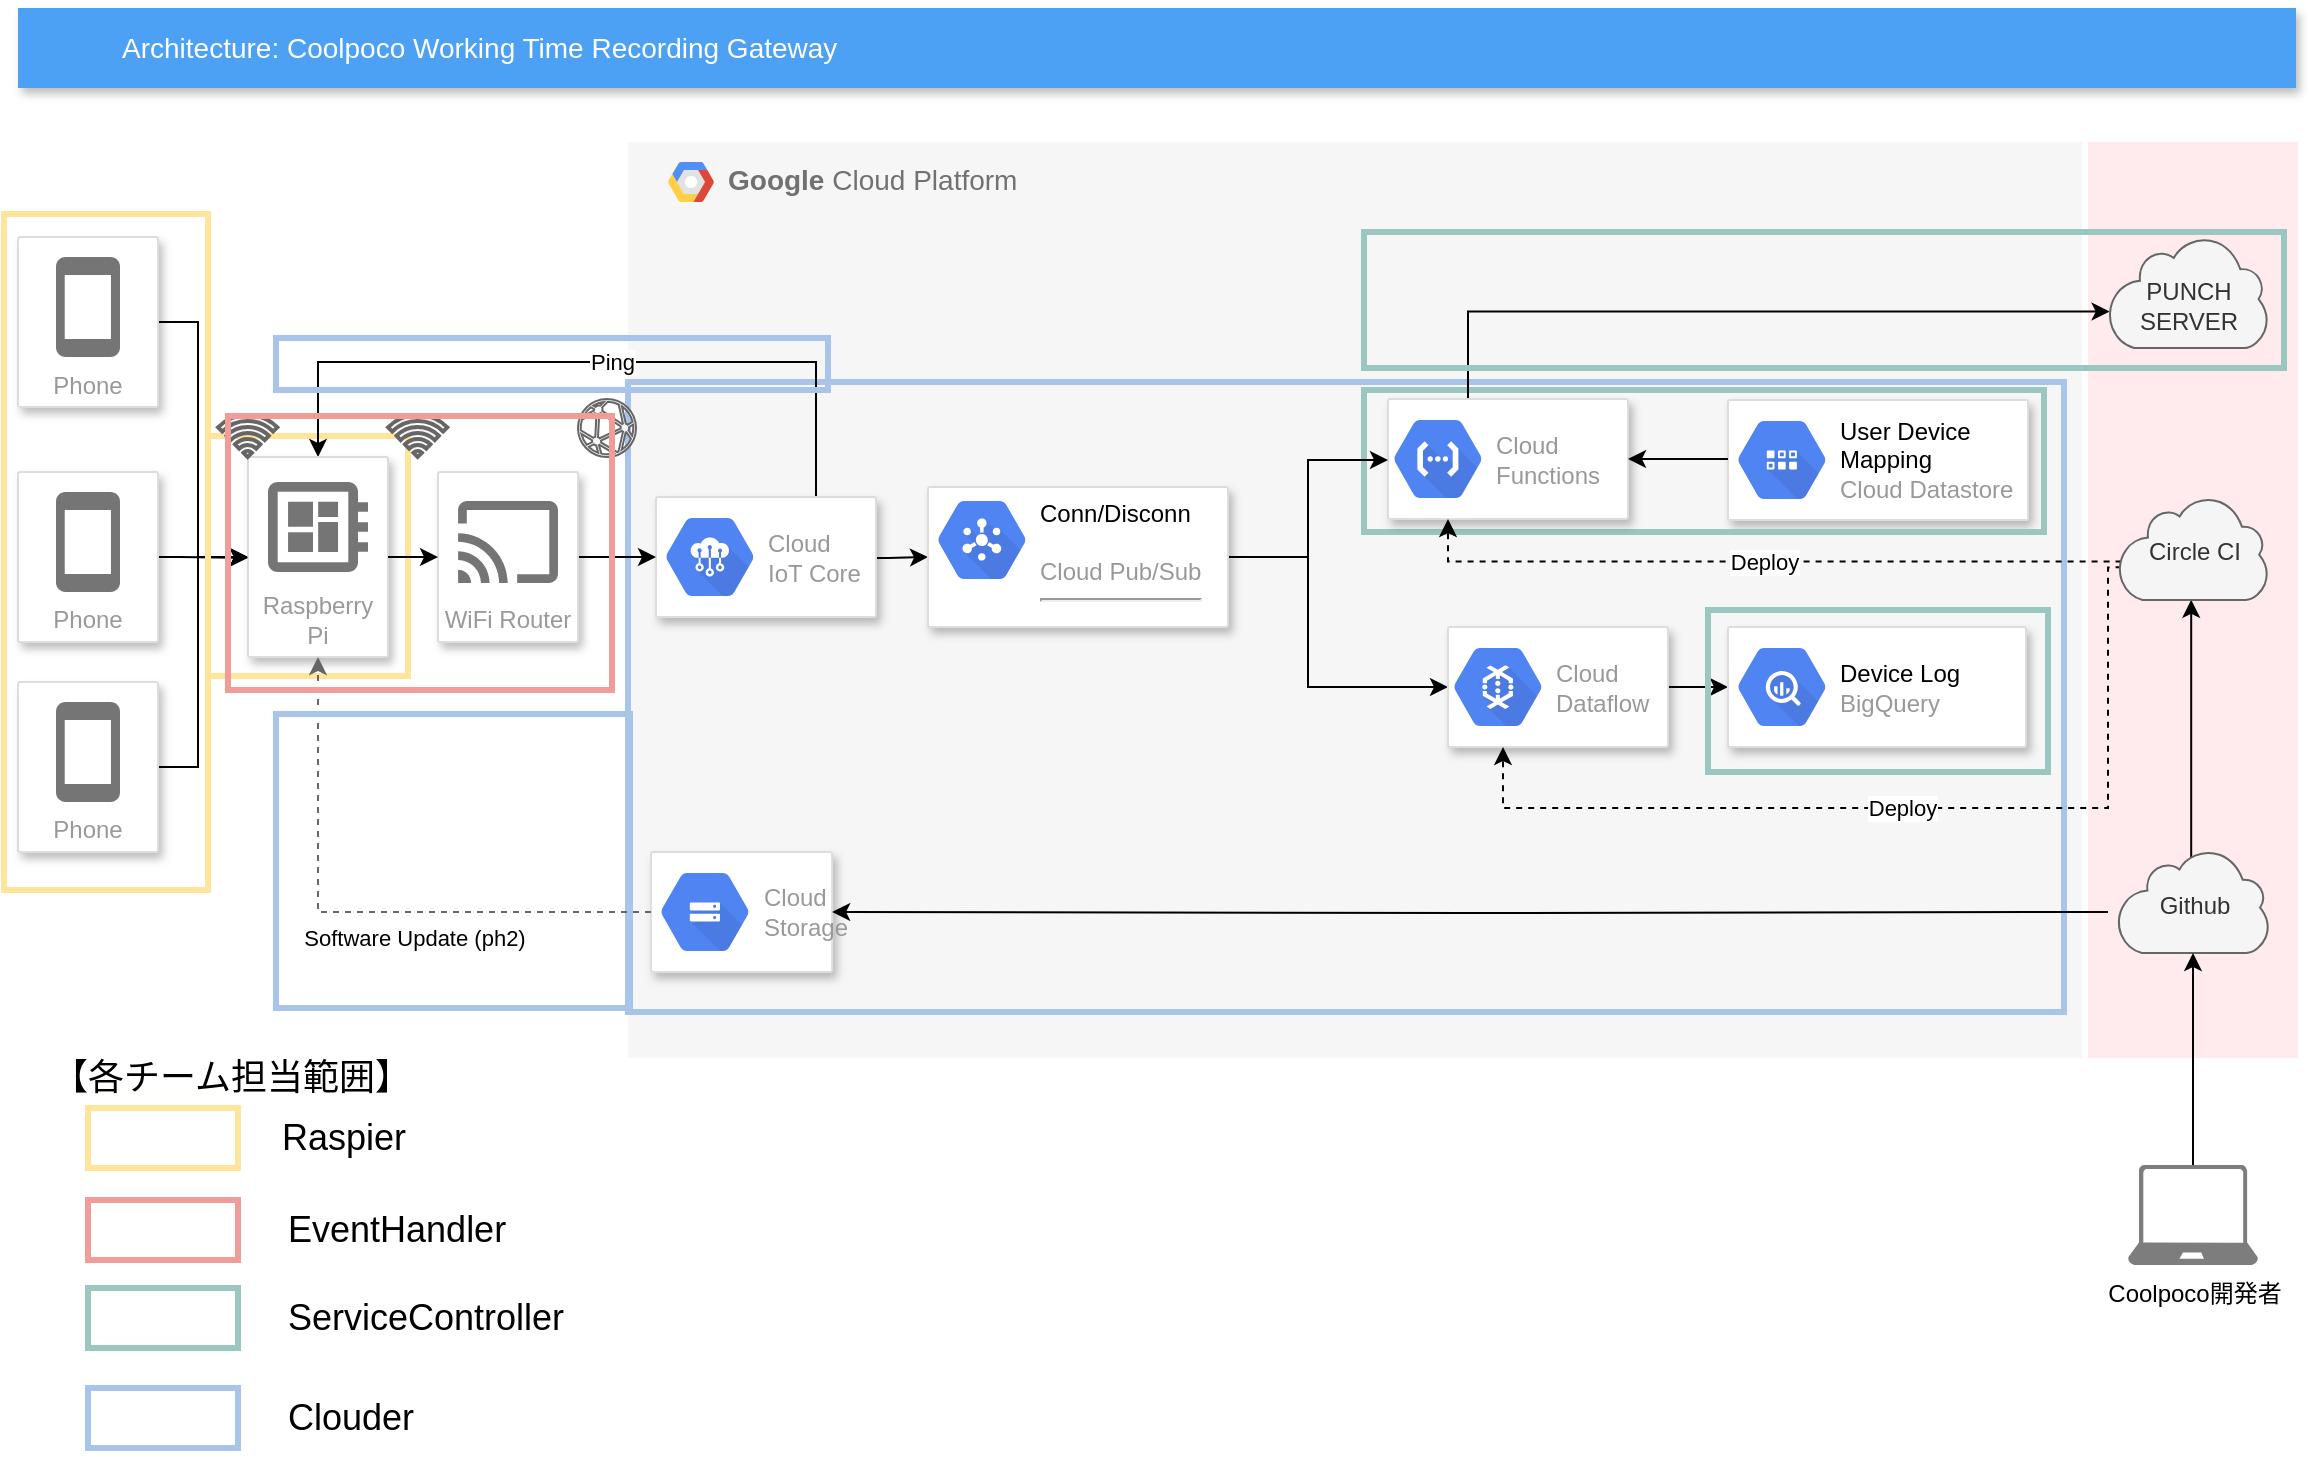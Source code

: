 <mxfile version="10.6.2" type="device"><diagram id="f106602c-feb2-e66a-4537-3a34d633f6aa" name="Page-1"><mxGraphModel dx="1403" dy="775" grid="1" gridSize="10" guides="1" tooltips="1" connect="1" arrows="1" fold="1" page="1" pageScale="1" pageWidth="1169" pageHeight="827" background="#ffffff" math="0" shadow="0"><root><mxCell id="0"/><mxCell id="1" parent="0"/><mxCell id="97kmWNiYN19dNyCr_Rys-19" value="" style="rounded=0;whiteSpace=wrap;html=1;fillColor=none;strokeColor=#FFE599;strokeWidth=3;" parent="1" vertex="1"><mxGeometry x="110" y="234" width="100" height="120" as="geometry"/></mxCell><mxCell id="jq4zs0npzJYL911tRz7g-568" value="&lt;br&gt;&lt;br&gt;" style="points=[[0,0,0],[0.25,0,0],[0.5,0,0],[0.75,0,0],[1,0,0],[1,0.25,0],[1,0.5,0],[1,0.75,0],[1,1,0],[0.75,1,0],[0.5,1,0],[0.25,1,0],[0,1,0],[0,0.75,0],[0,0.5,0],[0,0.25,0]];rounded=1;absoluteArcSize=1;arcSize=2;html=1;strokeColor=none;gradientColor=none;shadow=0;dashed=0;fontSize=12;fontColor=#9E9E9E;align=left;verticalAlign=top;spacing=10;spacingTop=-4;fillColor=#FFEBEE;" parent="1" vertex="1"><mxGeometry x="1050" y="87" width="105" height="458" as="geometry"/></mxCell><mxCell id="14" value="&lt;b&gt;Google &lt;/b&gt;Cloud Platform" style="fillColor=#F6F6F6;strokeColor=none;shadow=0;gradientColor=none;fontSize=14;align=left;spacing=10;fontColor=#717171;9E9E9E;verticalAlign=top;spacingTop=-4;fontStyle=0;spacingLeft=40;html=1;" parent="1" vertex="1"><mxGeometry x="320" y="87" width="727" height="458" as="geometry"/></mxCell><mxCell id="15" value="" style="shape=mxgraph.gcp2.google_cloud_platform;fillColor=#F6F6F6;strokeColor=none;shadow=0;gradientColor=none;" parent="14" vertex="1"><mxGeometry width="23" height="20" relative="1" as="geometry"><mxPoint x="20" y="10" as="offset"/></mxGeometry></mxCell><mxCell id="jq4zs0npzJYL911tRz7g-560" value="" style="strokeColor=#dddddd;fillColor=#ffffff;shadow=1;strokeWidth=1;rounded=1;absoluteArcSize=1;arcSize=2;" parent="14" vertex="1"><mxGeometry x="11.525" y="355" width="90.551" height="60" as="geometry"/></mxCell><mxCell id="jq4zs0npzJYL911tRz7g-561" value="Cloud&#10;Storage" style="dashed=0;connectable=0;html=1;fillColor=#5184F3;strokeColor=none;shape=mxgraph.gcp2.cloud_storage;part=1;labelPosition=right;verticalLabelPosition=middle;align=left;verticalAlign=middle;spacingLeft=5;fontColor=#999999;fontSize=12;" parent="jq4zs0npzJYL911tRz7g-560" vertex="1"><mxGeometry y="0.5" width="44" height="39" relative="1" as="geometry"><mxPoint x="5" y="-19.5" as="offset"/></mxGeometry></mxCell><mxCell id="jq4zs0npzJYL911tRz7g-588" value="" style="strokeColor=#dddddd;fillColor=#ffffff;shadow=1;strokeWidth=1;rounded=1;absoluteArcSize=1;arcSize=2;" parent="14" vertex="1"><mxGeometry x="550" y="129" width="150" height="60" as="geometry"/></mxCell><mxCell id="jq4zs0npzJYL911tRz7g-589" value="&lt;font color=&quot;#000000&quot;&gt;User Device&lt;br&gt;Mapping&lt;/font&gt;&lt;br&gt;Cloud Datastore" style="dashed=0;connectable=0;html=1;fillColor=#5184F3;strokeColor=none;shape=mxgraph.gcp2.cloud_datastore;part=1;labelPosition=right;verticalLabelPosition=middle;align=left;verticalAlign=middle;spacingLeft=5;fontColor=#999999;fontSize=12;" parent="jq4zs0npzJYL911tRz7g-588" vertex="1"><mxGeometry y="0.5" width="44" height="39" relative="1" as="geometry"><mxPoint x="5" y="-19.5" as="offset"/></mxGeometry></mxCell><mxCell id="97kmWNiYN19dNyCr_Rys-21" value="" style="rounded=0;whiteSpace=wrap;html=1;fillColor=none;strokeColor=#9AC7BF;strokeWidth=3;" parent="14" vertex="1"><mxGeometry x="368" y="124" width="340" height="71" as="geometry"/></mxCell><mxCell id="97kmWNiYN19dNyCr_Rys-22" value="" style="rounded=0;whiteSpace=wrap;html=1;fillColor=none;strokeColor=#A9C4EB;strokeWidth=3;" parent="14" vertex="1"><mxGeometry y="120" width="718" height="315" as="geometry"/></mxCell><mxCell id="2" value="Architecture: Coolpoco Working Time Recording Gateway" style="fillColor=#4DA1F5;strokeColor=none;shadow=1;gradientColor=none;fontSize=14;align=left;spacingLeft=50;fontColor=#ffffff;html=1;" parent="1" vertex="1"><mxGeometry x="15" y="20" width="1139" height="40" as="geometry"/></mxCell><mxCell id="jq4zs0npzJYL911tRz7g-537" style="edgeStyle=orthogonalEdgeStyle;rounded=0;orthogonalLoop=1;jettySize=auto;html=1;exitX=1;exitY=0.5;exitDx=0;exitDy=0;entryX=0;entryY=0.5;entryDx=0;entryDy=0;" parent="1" target="jq4zs0npzJYL911tRz7g-524" edge="1"><mxGeometry relative="1" as="geometry"><mxPoint x="410" y="295" as="sourcePoint"/><Array as="points"><mxPoint x="450" y="295"/></Array></mxGeometry></mxCell><mxCell id="jq4zs0npzJYL911tRz7g-554" value="Ping&lt;br&gt;" style="edgeStyle=orthogonalEdgeStyle;rounded=0;orthogonalLoop=1;jettySize=auto;html=1;strokeWidth=1;exitX=0.5;exitY=0;exitDx=0;exitDy=0;entryX=0.5;entryY=0;entryDx=0;entryDy=0;" parent="1" source="jq4zs0npzJYL911tRz7g-516" target="jq4zs0npzJYL911tRz7g-522" edge="1"><mxGeometry relative="1" as="geometry"><mxPoint x="139" y="245" as="targetPoint"/><Array as="points"><mxPoint x="414" y="265"/><mxPoint x="414" y="197"/><mxPoint x="165" y="197"/></Array></mxGeometry></mxCell><mxCell id="jq4zs0npzJYL911tRz7g-516" value="" style="strokeColor=#dddddd;fillColor=#ffffff;shadow=1;strokeWidth=1;rounded=1;absoluteArcSize=1;arcSize=2;" parent="1" vertex="1"><mxGeometry x="334" y="264.5" width="110" height="60" as="geometry"/></mxCell><mxCell id="jq4zs0npzJYL911tRz7g-517" value="Cloud&#10;IoT Core" style="dashed=0;connectable=0;html=1;fillColor=#5184F3;strokeColor=none;shape=mxgraph.gcp2.cloud_iot_core;part=1;labelPosition=right;verticalLabelPosition=middle;align=left;verticalAlign=middle;spacingLeft=5;fontColor=#999999;fontSize=12;" parent="jq4zs0npzJYL911tRz7g-516" vertex="1"><mxGeometry y="0.5" width="44" height="39" relative="1" as="geometry"><mxPoint x="5" y="-19.5" as="offset"/></mxGeometry></mxCell><mxCell id="jq4zs0npzJYL911tRz7g-593" style="edgeStyle=orthogonalEdgeStyle;rounded=0;orthogonalLoop=1;jettySize=auto;html=1;entryX=0.01;entryY=0.675;entryDx=0;entryDy=0;startArrow=none;startFill=0;endArrow=classic;endFill=1;strokeColor=#000000;strokeWidth=1;entryPerimeter=0;" parent="1" source="jq4zs0npzJYL911tRz7g-518" target="jq4zs0npzJYL911tRz7g-555" edge="1"><mxGeometry relative="1" as="geometry"><mxPoint x="760" y="159" as="targetPoint"/><Array as="points"><mxPoint x="740" y="172"/></Array></mxGeometry></mxCell><mxCell id="jq4zs0npzJYL911tRz7g-518" value="" style="strokeColor=#dddddd;fillColor=#ffffff;shadow=1;strokeWidth=1;rounded=1;absoluteArcSize=1;arcSize=2;" parent="1" vertex="1"><mxGeometry x="700" y="215.5" width="120" height="60" as="geometry"/></mxCell><mxCell id="jq4zs0npzJYL911tRz7g-519" value="Cloud&#10;Functions" style="dashed=0;connectable=0;html=1;fillColor=#5184F3;strokeColor=none;shape=mxgraph.gcp2.cloud_functions;part=1;labelPosition=right;verticalLabelPosition=middle;align=left;verticalAlign=middle;spacingLeft=5;fontColor=#999999;fontSize=12;" parent="jq4zs0npzJYL911tRz7g-518" vertex="1"><mxGeometry y="0.5" width="44" height="39" relative="1" as="geometry"><mxPoint x="3" y="-19.5" as="offset"/></mxGeometry></mxCell><mxCell id="jq4zs0npzJYL911tRz7g-532" style="edgeStyle=orthogonalEdgeStyle;rounded=0;orthogonalLoop=1;jettySize=auto;html=1;exitX=1;exitY=0.5;exitDx=0;exitDy=0;strokeWidth=1;entryX=0;entryY=0.5;entryDx=0;entryDy=0;" parent="1" source="jq4zs0npzJYL911tRz7g-520" target="jq4zs0npzJYL911tRz7g-522" edge="1"><mxGeometry relative="1" as="geometry"><mxPoint x="130" y="295" as="targetPoint"/><Array as="points"><mxPoint x="105" y="177"/><mxPoint x="105" y="295"/></Array></mxGeometry></mxCell><mxCell id="jq4zs0npzJYL911tRz7g-520" value="Phone" style="strokeColor=#dddddd;fillColor=#ffffff;shadow=1;strokeWidth=1;rounded=1;absoluteArcSize=1;arcSize=2;labelPosition=center;verticalLabelPosition=middle;align=center;verticalAlign=bottom;spacingLeft=0;fontColor=#999999;fontSize=12;whiteSpace=wrap;spacingBottom=2;" parent="1" vertex="1"><mxGeometry x="15" y="134.5" width="70" height="85" as="geometry"/></mxCell><mxCell id="jq4zs0npzJYL911tRz7g-521" value="" style="dashed=0;connectable=0;html=1;fillColor=#757575;strokeColor=none;shape=mxgraph.gcp2.phone;part=1;" parent="jq4zs0npzJYL911tRz7g-520" vertex="1"><mxGeometry x="0.5" width="32" height="50" relative="1" as="geometry"><mxPoint x="-16" y="10" as="offset"/></mxGeometry></mxCell><mxCell id="jq4zs0npzJYL911tRz7g-536" value="&lt;br&gt;&lt;br&gt;" style="edgeStyle=orthogonalEdgeStyle;rounded=0;orthogonalLoop=1;jettySize=auto;html=1;exitX=1;exitY=0.5;exitDx=0;exitDy=0;entryX=0;entryY=0.5;entryDx=0;entryDy=0;" parent="1" source="jq4zs0npzJYL911tRz7g-579" target="jq4zs0npzJYL911tRz7g-516" edge="1"><mxGeometry relative="1" as="geometry"/></mxCell><mxCell id="jq4zs0npzJYL911tRz7g-522" value="Raspberry Pi" style="strokeColor=#dddddd;fillColor=#ffffff;shadow=1;strokeWidth=1;rounded=1;absoluteArcSize=1;arcSize=2;labelPosition=center;verticalLabelPosition=middle;align=center;verticalAlign=bottom;spacingLeft=0;fontColor=#999999;fontSize=12;whiteSpace=wrap;spacingBottom=2;" parent="1" vertex="1"><mxGeometry x="130" y="244.5" width="70" height="100" as="geometry"/></mxCell><mxCell id="jq4zs0npzJYL911tRz7g-523" value="" style="dashed=0;connectable=0;html=1;fillColor=#757575;strokeColor=none;shape=mxgraph.gcp2.circuit_board;part=1;" parent="jq4zs0npzJYL911tRz7g-522" vertex="1"><mxGeometry x="0.5" width="50" height="45" relative="1" as="geometry"><mxPoint x="-25" y="12.5" as="offset"/></mxGeometry></mxCell><mxCell id="jq4zs0npzJYL911tRz7g-538" style="edgeStyle=orthogonalEdgeStyle;rounded=0;orthogonalLoop=1;jettySize=auto;html=1;exitX=1;exitY=0.5;exitDx=0;exitDy=0;" parent="1" source="jq4zs0npzJYL911tRz7g-524" target="jq4zs0npzJYL911tRz7g-518" edge="1"><mxGeometry relative="1" as="geometry"><mxPoint x="666" y="235" as="targetPoint"/><Array as="points"><mxPoint x="660" y="294"/><mxPoint x="660" y="246"/></Array></mxGeometry></mxCell><mxCell id="jq4zs0npzJYL911tRz7g-539" style="edgeStyle=orthogonalEdgeStyle;rounded=0;orthogonalLoop=1;jettySize=auto;html=1;exitX=1;exitY=0.5;exitDx=0;exitDy=0;entryX=0;entryY=0.5;entryDx=0;entryDy=0;" parent="1" source="jq4zs0npzJYL911tRz7g-524" target="jq4zs0npzJYL911tRz7g-526" edge="1"><mxGeometry relative="1" as="geometry"><mxPoint x="666" y="345" as="targetPoint"/><Array as="points"><mxPoint x="620" y="294"/><mxPoint x="660" y="294"/><mxPoint x="660" y="360"/></Array></mxGeometry></mxCell><mxCell id="jq4zs0npzJYL911tRz7g-524" value="" style="strokeColor=#dddddd;fillColor=#ffffff;shadow=1;strokeWidth=1;rounded=1;absoluteArcSize=1;arcSize=2;" parent="1" vertex="1"><mxGeometry x="470" y="259.5" width="150" height="70" as="geometry"/></mxCell><mxCell id="jq4zs0npzJYL911tRz7g-525" value="&lt;font color=&quot;#000000&quot;&gt;Conn/Disconn&lt;br&gt;&lt;/font&gt;&lt;br&gt;Cloud Pub/Sub&lt;hr&gt;" style="dashed=0;connectable=0;html=1;fillColor=#5184F3;strokeColor=none;shape=mxgraph.gcp2.cloud_pubsub;part=1;labelPosition=right;verticalLabelPosition=middle;align=left;verticalAlign=top;spacingLeft=5;fontColor=#999999;fontSize=12;spacingTop=-8;" parent="jq4zs0npzJYL911tRz7g-524" vertex="1"><mxGeometry width="44" height="39" relative="1" as="geometry"><mxPoint x="5" y="7" as="offset"/></mxGeometry></mxCell><mxCell id="jq4zs0npzJYL911tRz7g-548" style="edgeStyle=orthogonalEdgeStyle;rounded=0;orthogonalLoop=1;jettySize=auto;html=1;exitX=1;exitY=0.5;exitDx=0;exitDy=0;entryX=0;entryY=0.5;entryDx=0;entryDy=0;" parent="1" source="jq4zs0npzJYL911tRz7g-526" target="jq4zs0npzJYL911tRz7g-541" edge="1"><mxGeometry relative="1" as="geometry"/></mxCell><mxCell id="jq4zs0npzJYL911tRz7g-526" value="" style="strokeColor=#dddddd;fillColor=#ffffff;shadow=1;strokeWidth=1;rounded=1;absoluteArcSize=1;arcSize=2;" parent="1" vertex="1"><mxGeometry x="730" y="329.5" width="110" height="60" as="geometry"/></mxCell><mxCell id="jq4zs0npzJYL911tRz7g-527" value="Cloud&#10;Dataflow" style="dashed=0;connectable=0;html=1;fillColor=#5184F3;strokeColor=none;shape=mxgraph.gcp2.cloud_dataflow;part=1;labelPosition=right;verticalLabelPosition=middle;align=left;verticalAlign=middle;spacingLeft=5;fontColor=#999999;fontSize=12;" parent="jq4zs0npzJYL911tRz7g-526" vertex="1"><mxGeometry y="0.5" width="44" height="39" relative="1" as="geometry"><mxPoint x="3" y="-19.5" as="offset"/></mxGeometry></mxCell><mxCell id="jq4zs0npzJYL911tRz7g-534" style="edgeStyle=orthogonalEdgeStyle;rounded=0;orthogonalLoop=1;jettySize=auto;html=1;exitX=1;exitY=0.5;exitDx=0;exitDy=0;" parent="1" source="jq4zs0npzJYL911tRz7g-528" edge="1"><mxGeometry relative="1" as="geometry"><mxPoint x="130" y="295" as="targetPoint"/><Array as="points"><mxPoint x="96" y="295"/></Array></mxGeometry></mxCell><mxCell id="jq4zs0npzJYL911tRz7g-528" value="Phone" style="strokeColor=#dddddd;fillColor=#ffffff;shadow=1;strokeWidth=1;rounded=1;absoluteArcSize=1;arcSize=2;labelPosition=center;verticalLabelPosition=middle;align=center;verticalAlign=bottom;spacingLeft=0;fontColor=#999999;fontSize=12;whiteSpace=wrap;spacingBottom=2;" parent="1" vertex="1"><mxGeometry x="15" y="252" width="70" height="85" as="geometry"/></mxCell><mxCell id="jq4zs0npzJYL911tRz7g-529" value="" style="dashed=0;connectable=0;html=1;fillColor=#757575;strokeColor=none;shape=mxgraph.gcp2.phone;part=1;" parent="jq4zs0npzJYL911tRz7g-528" vertex="1"><mxGeometry x="0.5" width="32" height="50" relative="1" as="geometry"><mxPoint x="-16" y="10" as="offset"/></mxGeometry></mxCell><mxCell id="jq4zs0npzJYL911tRz7g-585" style="edgeStyle=orthogonalEdgeStyle;rounded=0;orthogonalLoop=1;jettySize=auto;html=1;exitX=1;exitY=0.5;exitDx=0;exitDy=0;entryX=0;entryY=0.5;entryDx=0;entryDy=0;startArrow=none;startFill=0;endArrow=classic;endFill=1;strokeColor=#000000;strokeWidth=1;" parent="1" source="jq4zs0npzJYL911tRz7g-530" target="jq4zs0npzJYL911tRz7g-522" edge="1"><mxGeometry relative="1" as="geometry"><Array as="points"><mxPoint x="105" y="400"/><mxPoint x="105" y="295"/></Array></mxGeometry></mxCell><mxCell id="jq4zs0npzJYL911tRz7g-530" value="Phone" style="strokeColor=#dddddd;fillColor=#ffffff;shadow=1;strokeWidth=1;rounded=1;absoluteArcSize=1;arcSize=2;labelPosition=center;verticalLabelPosition=middle;align=center;verticalAlign=bottom;spacingLeft=0;fontColor=#999999;fontSize=12;whiteSpace=wrap;spacingBottom=2;" parent="1" vertex="1"><mxGeometry x="15" y="357" width="70" height="85" as="geometry"/></mxCell><mxCell id="jq4zs0npzJYL911tRz7g-531" value="" style="dashed=0;connectable=0;html=1;fillColor=#757575;strokeColor=none;shape=mxgraph.gcp2.phone;part=1;" parent="jq4zs0npzJYL911tRz7g-530" vertex="1"><mxGeometry x="0.5" width="32" height="50" relative="1" as="geometry"><mxPoint x="-16" y="10" as="offset"/></mxGeometry></mxCell><mxCell id="jq4zs0npzJYL911tRz7g-541" value="" style="strokeColor=#dddddd;fillColor=#ffffff;shadow=1;strokeWidth=1;rounded=1;absoluteArcSize=1;arcSize=2;" parent="1" vertex="1"><mxGeometry x="870" y="329.5" width="149" height="60" as="geometry"/></mxCell><mxCell id="jq4zs0npzJYL911tRz7g-542" value="&lt;font color=&quot;#000000&quot;&gt;Device Log&lt;/font&gt;&lt;br&gt;BigQuery" style="dashed=0;connectable=0;html=1;fillColor=#5184F3;strokeColor=none;shape=mxgraph.gcp2.bigquery;part=1;labelPosition=right;verticalLabelPosition=middle;align=left;verticalAlign=middle;spacingLeft=5;fontColor=#999999;fontSize=12;" parent="jq4zs0npzJYL911tRz7g-541" vertex="1"><mxGeometry y="0.5" width="44" height="39" relative="1" as="geometry"><mxPoint x="5" y="-19.5" as="offset"/></mxGeometry></mxCell><mxCell id="jq4zs0npzJYL911tRz7g-555" value="&lt;br&gt;PUNCH &lt;br&gt;SERVER&lt;br&gt;" style="html=1;aspect=fixed;strokeColor=#666666;shadow=0;align=center;verticalAlign=top;fillColor=#f5f5f5;shape=mxgraph.gcp2.cloud;fontColor=#333333;" parent="1" vertex="1"><mxGeometry x="1060" y="134" width="80" height="56" as="geometry"/></mxCell><mxCell id="jq4zs0npzJYL911tRz7g-563" style="edgeStyle=orthogonalEdgeStyle;rounded=0;orthogonalLoop=1;jettySize=auto;html=1;strokeWidth=1;entryX=0.488;entryY=0.998;entryDx=0;entryDy=0;entryPerimeter=0;exitX=0.488;exitY=0.113;exitDx=0;exitDy=0;exitPerimeter=0;" parent="1" source="jq4zs0npzJYL911tRz7g-557" target="MeuYyhPHOsO2KWng7fPO-15" edge="1"><mxGeometry relative="1" as="geometry"><mxPoint x="1230" y="360" as="targetPoint"/></mxGeometry></mxCell><mxCell id="jq4zs0npzJYL911tRz7g-557" value="&lt;br&gt;Github&lt;br&gt;" style="html=1;aspect=fixed;strokeColor=#666666;shadow=0;align=center;verticalAlign=top;fillColor=#f5f5f5;shape=mxgraph.gcp2.cloud;fontColor=#333333;" parent="1" vertex="1"><mxGeometry x="1064.5" y="440.5" width="76" height="52" as="geometry"/></mxCell><mxCell id="jq4zs0npzJYL911tRz7g-564" value="Software Update (ph2)" style="edgeStyle=orthogonalEdgeStyle;rounded=0;orthogonalLoop=1;jettySize=auto;html=1;entryX=0.5;entryY=1;entryDx=0;entryDy=0;strokeWidth=1;fillColor=#f5f5f5;strokeColor=#666666;dashed=1;" parent="1" source="jq4zs0npzJYL911tRz7g-560" target="jq4zs0npzJYL911tRz7g-522" edge="1"><mxGeometry x="-0.192" y="13" relative="1" as="geometry"><mxPoint as="offset"/></mxGeometry></mxCell><mxCell id="jq4zs0npzJYL911tRz7g-566" value="Deploy" style="edgeStyle=orthogonalEdgeStyle;rounded=0;orthogonalLoop=1;jettySize=auto;html=1;strokeColor=#000000;strokeWidth=1;dashed=1;entryX=0.25;entryY=1;entryDx=0;entryDy=0;exitX=0.024;exitY=0.686;exitDx=0;exitDy=0;exitPerimeter=0;" parent="1" source="MeuYyhPHOsO2KWng7fPO-15" edge="1" target="jq4zs0npzJYL911tRz7g-526"><mxGeometry relative="1" as="geometry"><mxPoint x="740" y="390" as="targetPoint"/><Array as="points"><mxPoint x="1060" y="300"/><mxPoint x="1060" y="420"/><mxPoint x="758" y="420"/></Array><mxPoint x="1070" y="320" as="sourcePoint"/></mxGeometry></mxCell><mxCell id="jq4zs0npzJYL911tRz7g-567" value="Deploy" style="edgeStyle=orthogonalEdgeStyle;rounded=0;orthogonalLoop=1;jettySize=auto;html=1;strokeColor=#000000;strokeWidth=1;dashed=1;entryX=0.25;entryY=1;entryDx=0;entryDy=0;exitX=0.024;exitY=0.631;exitDx=0;exitDy=0;exitPerimeter=0;" parent="1" source="MeuYyhPHOsO2KWng7fPO-15" target="jq4zs0npzJYL911tRz7g-518" edge="1"><mxGeometry relative="1" as="geometry"><mxPoint x="710" y="265" as="targetPoint"/><Array as="points"><mxPoint x="730" y="297"/></Array><mxPoint x="544.941" y="442" as="sourcePoint"/></mxGeometry></mxCell><mxCell id="MeuYyhPHOsO2KWng7fPO-18" style="edgeStyle=orthogonalEdgeStyle;rounded=0;orthogonalLoop=1;jettySize=auto;html=1;exitX=0.5;exitY=0;exitDx=0;exitDy=0;exitPerimeter=0;" parent="1" source="jq4zs0npzJYL911tRz7g-574" target="jq4zs0npzJYL911tRz7g-557" edge="1"><mxGeometry relative="1" as="geometry"/></mxCell><mxCell id="jq4zs0npzJYL911tRz7g-574" value="Coolpoco開発者" style="shadow=0;dashed=0;html=1;strokeColor=none;labelPosition=center;verticalLabelPosition=bottom;verticalAlign=top;align=center;shape=mxgraph.azure.laptop;fillColor=#7D7D7D;" parent="1" vertex="1"><mxGeometry x="1070" y="598.5" width="65" height="50" as="geometry"/></mxCell><mxCell id="jq4zs0npzJYL911tRz7g-575" value="" style="html=1;verticalLabelPosition=bottom;align=center;labelBackgroundColor=#ffffff;verticalAlign=top;strokeWidth=2;strokeColor=#666666;fillColor=#f5f5f5;shadow=0;dashed=0;shape=mxgraph.ios7.icons.wifi;fontColor=#333333;" parent="1" vertex="1"><mxGeometry x="115" y="223.5" width="29.7" height="21" as="geometry"/></mxCell><mxCell id="jq4zs0npzJYL911tRz7g-576" value="" style="html=1;verticalLabelPosition=bottom;align=center;labelBackgroundColor=#ffffff;verticalAlign=top;strokeWidth=2;strokeColor=#666666;fillColor=#f5f5f5;shadow=0;dashed=0;shape=mxgraph.ios7.icons.wifi;fontColor=#333333;" parent="1" vertex="1"><mxGeometry x="200" y="223.5" width="29.7" height="21" as="geometry"/></mxCell><mxCell id="jq4zs0npzJYL911tRz7g-579" value="WiFi Router" style="strokeColor=#dddddd;fillColor=#ffffff;shadow=1;strokeWidth=1;rounded=1;absoluteArcSize=1;arcSize=2;labelPosition=center;verticalLabelPosition=middle;align=center;verticalAlign=bottom;spacingLeft=0;fontColor=#999999;fontSize=12;whiteSpace=wrap;spacingBottom=2;" parent="1" vertex="1"><mxGeometry x="225" y="252" width="70" height="85" as="geometry"/></mxCell><mxCell id="jq4zs0npzJYL911tRz7g-580" value="" style="dashed=0;connectable=0;html=1;fillColor=#757575;strokeColor=none;shape=mxgraph.gcp2.stream;part=1;" parent="jq4zs0npzJYL911tRz7g-579" vertex="1"><mxGeometry x="0.5" width="50" height="41" relative="1" as="geometry"><mxPoint x="-25" y="14.5" as="offset"/></mxGeometry></mxCell><mxCell id="jq4zs0npzJYL911tRz7g-581" value="" style="edgeStyle=orthogonalEdgeStyle;rounded=0;orthogonalLoop=1;jettySize=auto;html=1;exitX=1;exitY=0.5;exitDx=0;exitDy=0;entryX=0;entryY=0.5;entryDx=0;entryDy=0;" parent="1" source="jq4zs0npzJYL911tRz7g-522" target="jq4zs0npzJYL911tRz7g-579" edge="1"><mxGeometry x="0.216" y="-10" relative="1" as="geometry"><mxPoint x="174" y="295" as="sourcePoint"/><mxPoint x="359" y="295" as="targetPoint"/><mxPoint as="offset"/></mxGeometry></mxCell><mxCell id="jq4zs0npzJYL911tRz7g-582" value="" style="html=1;aspect=fixed;strokeColor=#666666;shadow=0;align=center;verticalAlign=top;fillColor=#f5f5f5;shape=mxgraph.gcp2.network;fontColor=#333333;" parent="1" vertex="1"><mxGeometry x="295" y="215.5" width="29" height="29" as="geometry"/></mxCell><mxCell id="jq4zs0npzJYL911tRz7g-590" style="edgeStyle=orthogonalEdgeStyle;rounded=0;orthogonalLoop=1;jettySize=auto;html=1;entryX=1;entryY=0.5;entryDx=0;entryDy=0;startArrow=none;startFill=0;endArrow=classic;endFill=1;strokeColor=#000000;strokeWidth=1;" parent="1" source="jq4zs0npzJYL911tRz7g-588" target="jq4zs0npzJYL911tRz7g-518" edge="1"><mxGeometry relative="1" as="geometry"><Array as="points"><mxPoint x="845" y="246"/></Array></mxGeometry></mxCell><mxCell id="MeuYyhPHOsO2KWng7fPO-15" value="&lt;br&gt;Circle CI&lt;br&gt;" style="html=1;aspect=fixed;strokeColor=#666666;shadow=0;align=center;verticalAlign=top;fillColor=#f5f5f5;shape=mxgraph.gcp2.cloud;fontColor=#333333;" parent="1" vertex="1"><mxGeometry x="1065" y="264" width="75" height="52" as="geometry"/></mxCell><mxCell id="jq4zs0npzJYL911tRz7g-562" style="edgeStyle=orthogonalEdgeStyle;rounded=0;orthogonalLoop=1;jettySize=auto;html=1;entryX=1;entryY=0.5;entryDx=0;entryDy=0;strokeWidth=1;" parent="1" target="jq4zs0npzJYL911tRz7g-560" edge="1"><mxGeometry relative="1" as="geometry"><mxPoint x="1060" y="472" as="sourcePoint"/></mxGeometry></mxCell><mxCell id="97kmWNiYN19dNyCr_Rys-20" value="" style="rounded=0;whiteSpace=wrap;html=1;fillColor=none;strokeColor=#F19C99;strokeWidth=3;" parent="1" vertex="1"><mxGeometry x="120" y="224" width="192" height="137" as="geometry"/></mxCell><mxCell id="97kmWNiYN19dNyCr_Rys-23" value="" style="rounded=0;whiteSpace=wrap;html=1;fillColor=none;strokeColor=#A9C4EB;strokeWidth=3;" parent="1" vertex="1"><mxGeometry x="144" y="373" width="177" height="147" as="geometry"/></mxCell><mxCell id="97kmWNiYN19dNyCr_Rys-24" value="" style="rounded=0;whiteSpace=wrap;html=1;fillColor=none;strokeColor=#A9C4EB;strokeWidth=3;" parent="1" vertex="1"><mxGeometry x="144" y="185" width="276" height="26" as="geometry"/></mxCell><mxCell id="97kmWNiYN19dNyCr_Rys-25" value="" style="rounded=0;whiteSpace=wrap;html=1;fillColor=none;strokeColor=#FFE599;strokeWidth=3;" parent="1" vertex="1"><mxGeometry x="8" y="123" width="102" height="338" as="geometry"/></mxCell><mxCell id="97kmWNiYN19dNyCr_Rys-26" value="" style="rounded=0;whiteSpace=wrap;html=1;fillColor=none;strokeColor=#9AC7BF;strokeWidth=3;" parent="1" vertex="1"><mxGeometry x="860" y="321" width="170" height="81" as="geometry"/></mxCell><mxCell id="97kmWNiYN19dNyCr_Rys-27" value="" style="rounded=0;whiteSpace=wrap;html=1;fillColor=none;strokeColor=#9AC7BF;strokeWidth=3;" parent="1" vertex="1"><mxGeometry x="688" y="132" width="460" height="68" as="geometry"/></mxCell><mxCell id="97kmWNiYN19dNyCr_Rys-36" value="&lt;font style=&quot;font-size: 18px&quot;&gt;【各チーム担当範囲】&lt;/font&gt;" style="text;html=1;strokeColor=none;fillColor=none;align=left;verticalAlign=middle;whiteSpace=wrap;rounded=0;" parent="1" vertex="1"><mxGeometry x="30" y="545" width="250" height="20" as="geometry"/></mxCell><mxCell id="97kmWNiYN19dNyCr_Rys-37" value="" style="rounded=0;whiteSpace=wrap;html=1;strokeColor=#FFE599;strokeWidth=3;fillColor=none;" parent="1" vertex="1"><mxGeometry x="50" y="570" width="75" height="30" as="geometry"/></mxCell><mxCell id="97kmWNiYN19dNyCr_Rys-38" value="" style="rounded=0;whiteSpace=wrap;html=1;strokeColor=#F19C99;strokeWidth=3;fillColor=none;" parent="1" vertex="1"><mxGeometry x="50" y="616" width="75" height="30" as="geometry"/></mxCell><mxCell id="97kmWNiYN19dNyCr_Rys-39" value="" style="rounded=0;whiteSpace=wrap;html=1;strokeColor=#9AC7BF;strokeWidth=3;fillColor=none;" parent="1" vertex="1"><mxGeometry x="50" y="660" width="75" height="30" as="geometry"/></mxCell><mxCell id="97kmWNiYN19dNyCr_Rys-41" value="" style="rounded=0;whiteSpace=wrap;html=1;strokeColor=#A9C4EB;strokeWidth=3;fillColor=none;" parent="1" vertex="1"><mxGeometry x="50" y="710" width="75" height="30" as="geometry"/></mxCell><mxCell id="97kmWNiYN19dNyCr_Rys-43" value="&lt;p style=&quot;text-align: left&quot;&gt;&lt;span&gt;&lt;font style=&quot;font-size: 18px&quot;&gt;Raspier&lt;/font&gt;&lt;/span&gt;&lt;/p&gt;" style="text;html=1;strokeColor=none;fillColor=none;align=left;verticalAlign=middle;whiteSpace=wrap;rounded=0;" parent="1" vertex="1"><mxGeometry x="145" y="575" width="186" height="20" as="geometry"/></mxCell><mxCell id="97kmWNiYN19dNyCr_Rys-44" value="&lt;p style=&quot;font-size: 18px&quot;&gt;&lt;span&gt;Event&lt;/span&gt;&lt;span&gt;Handler&lt;/span&gt;&lt;/p&gt;" style="text;html=1;strokeColor=none;fillColor=none;align=left;verticalAlign=middle;whiteSpace=wrap;rounded=0;" parent="1" vertex="1"><mxGeometry x="148" y="621" width="186" height="20" as="geometry"/></mxCell><mxCell id="97kmWNiYN19dNyCr_Rys-45" value="&lt;p style=&quot;font-size: 18px&quot;&gt;ServiceController&lt;/p&gt;" style="text;html=1;strokeColor=none;fillColor=none;align=left;verticalAlign=middle;whiteSpace=wrap;rounded=0;" parent="1" vertex="1"><mxGeometry x="147.5" y="665" width="186" height="20" as="geometry"/></mxCell><mxCell id="97kmWNiYN19dNyCr_Rys-46" value="&lt;p style=&quot;font-size: 18px&quot;&gt;Clouder&lt;/p&gt;" style="text;html=1;strokeColor=none;fillColor=none;align=left;verticalAlign=middle;whiteSpace=wrap;rounded=0;" parent="1" vertex="1"><mxGeometry x="147.5" y="715" width="186" height="20" as="geometry"/></mxCell></root></mxGraphModel></diagram></mxfile>